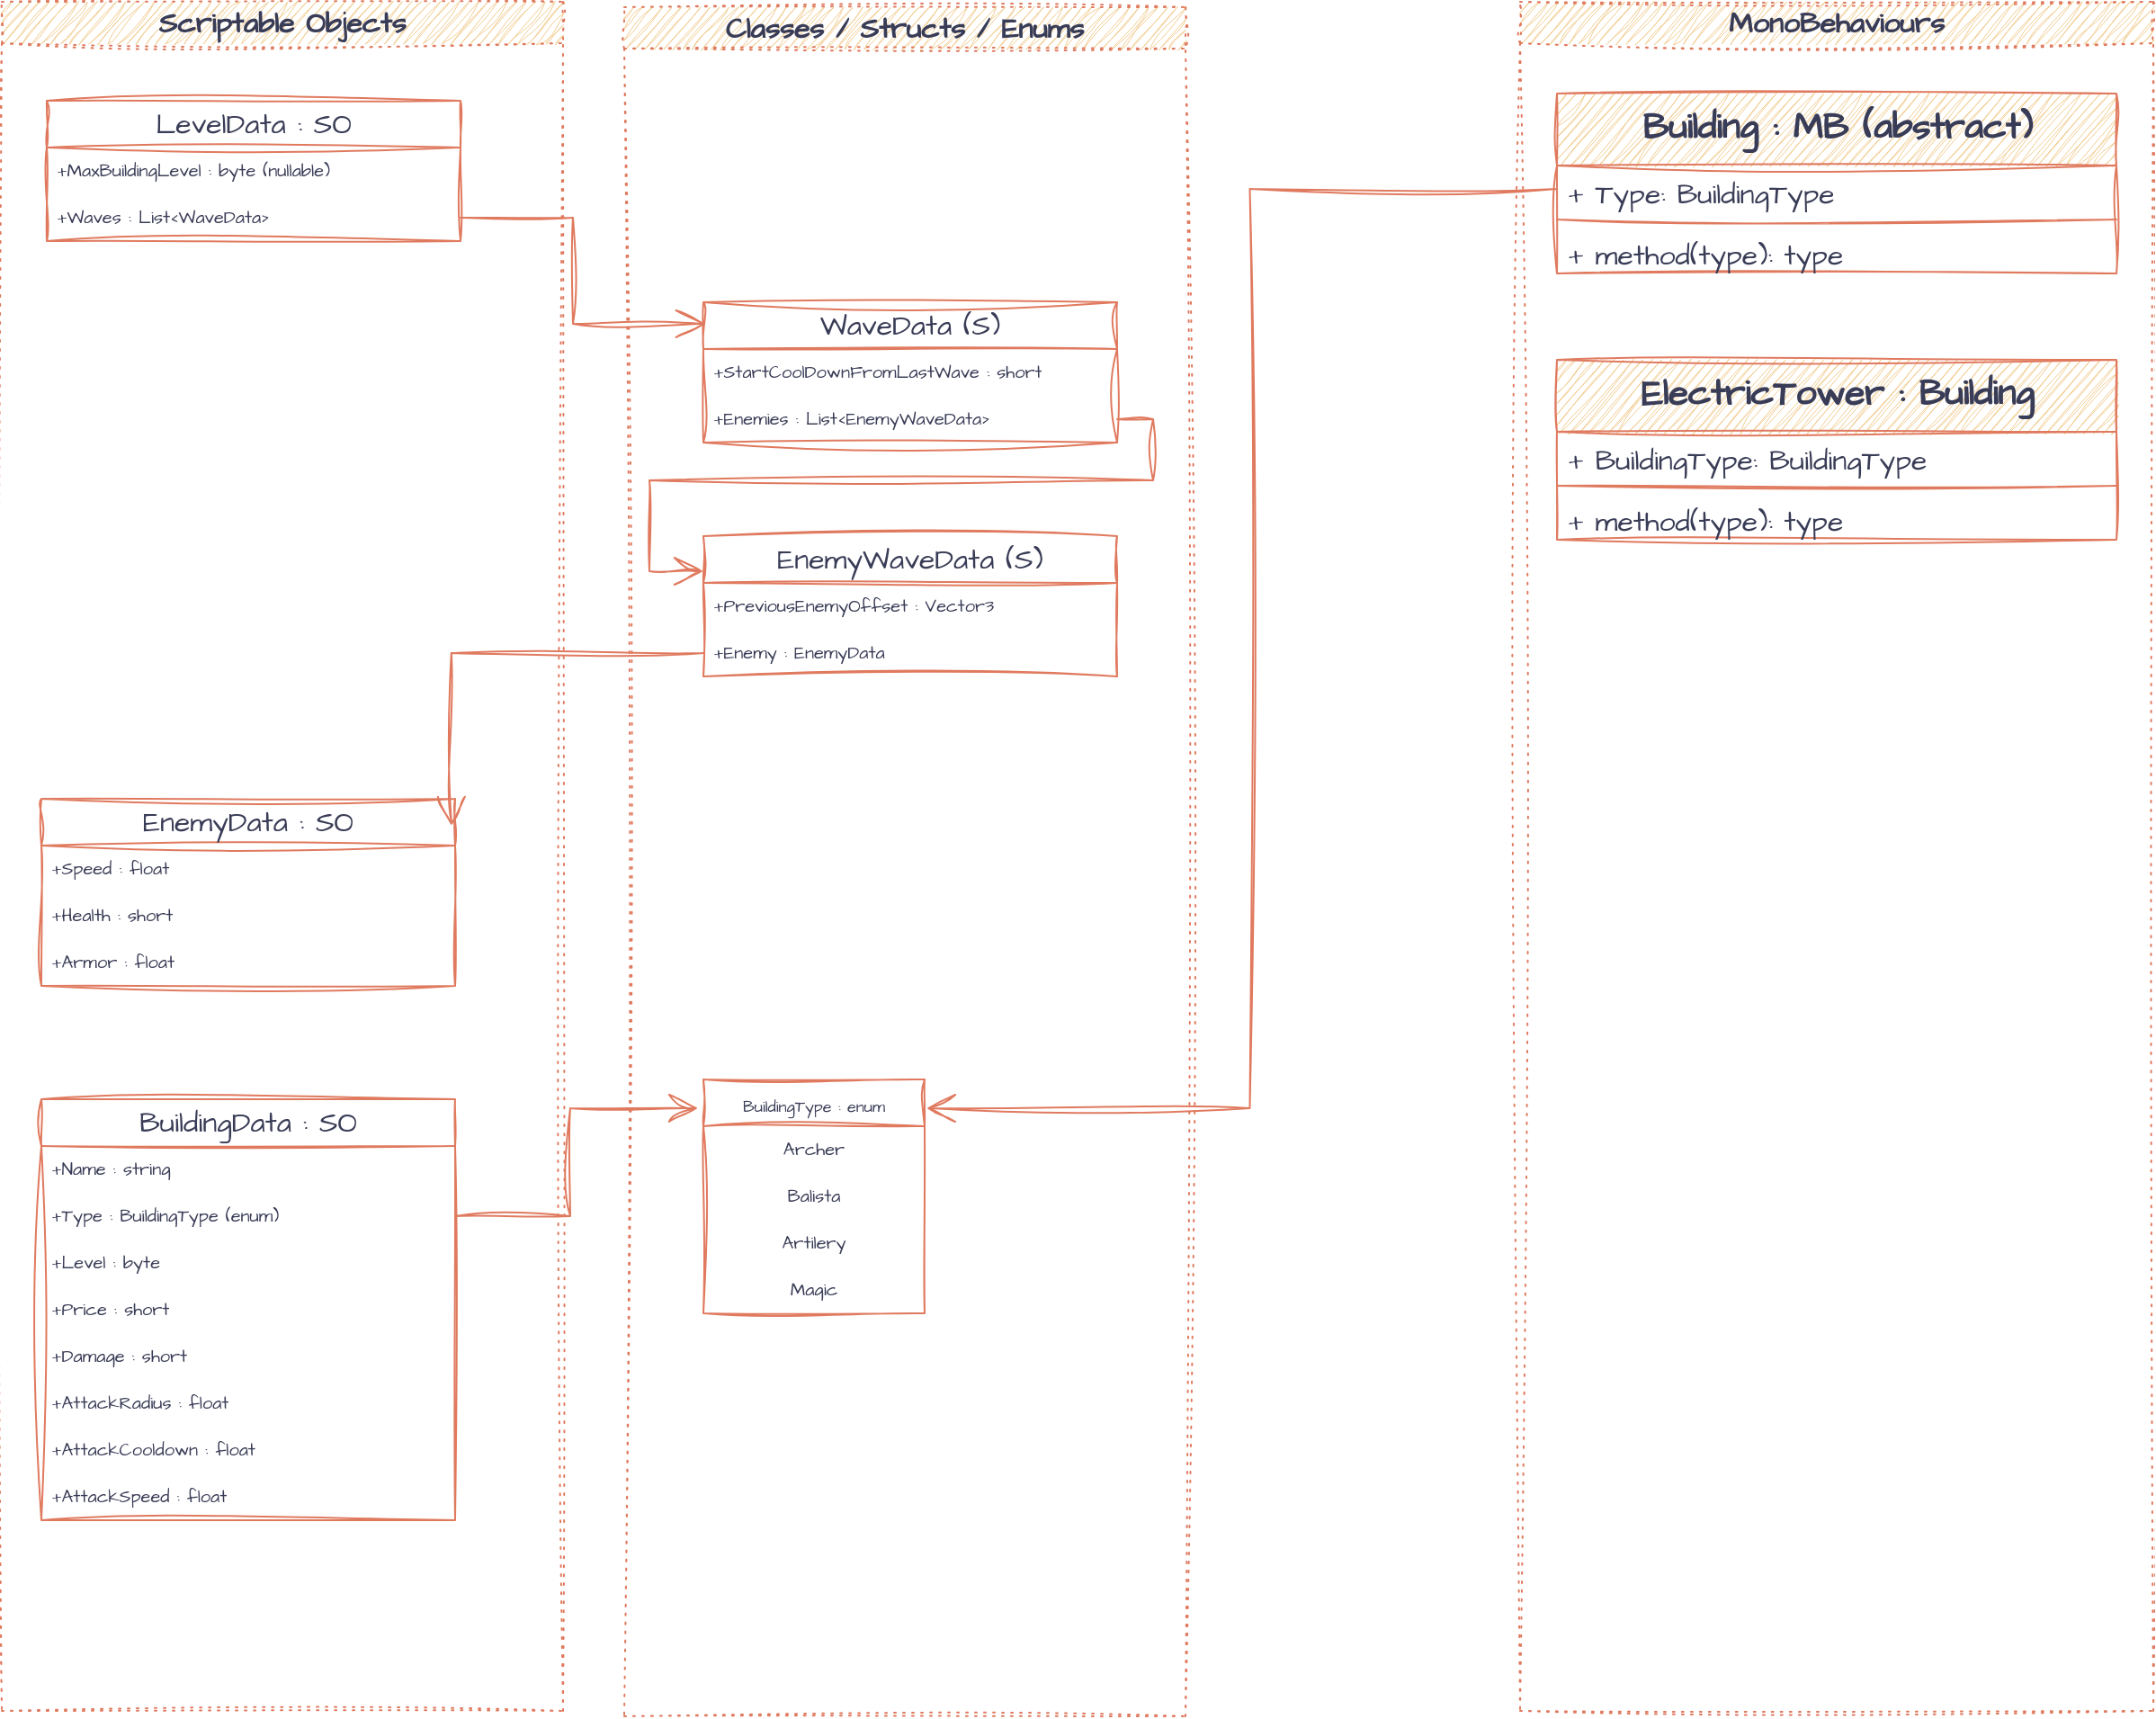 <mxfile version="21.7.2" type="github">
  <diagram id="R2lEEEUBdFMjLlhIrx00" name="Page-1">
    <mxGraphModel dx="2694" dy="1296" grid="0" gridSize="10" guides="1" tooltips="1" connect="1" arrows="1" fold="1" page="1" pageScale="1" pageWidth="850" pageHeight="1100" math="0" shadow="0" extFonts="Permanent Marker^https://fonts.googleapis.com/css?family=Permanent+Marker">
      <root>
        <mxCell id="0" />
        <mxCell id="1" parent="0" />
        <mxCell id="pfoFcTRtM2cgHrAYwK6Y-20" style="edgeStyle=orthogonalEdgeStyle;rounded=0;sketch=1;hachureGap=4;jiggle=2;curveFitting=1;orthogonalLoop=1;jettySize=auto;html=1;exitX=1;exitY=0.5;exitDx=0;exitDy=0;entryX=-0.024;entryY=0.123;entryDx=0;entryDy=0;entryPerimeter=0;strokeColor=#E07A5F;fontFamily=Architects Daughter;fontSource=https%3A%2F%2Ffonts.googleapis.com%2Fcss%3Ffamily%3DArchitects%2BDaughter;fontSize=16;fontColor=default;endArrow=open;startSize=14;endSize=14;sourcePerimeterSpacing=8;targetPerimeterSpacing=8;fillColor=#F2CC8F;labelBackgroundColor=none;" parent="1" source="U2Sg24MLAsKOgwwXVquy-4" target="U2Sg24MLAsKOgwwXVquy-9" edge="1">
          <mxGeometry relative="1" as="geometry" />
        </mxCell>
        <mxCell id="pfoFcTRtM2cgHrAYwK6Y-22" style="edgeStyle=orthogonalEdgeStyle;shape=connector;rounded=0;sketch=1;hachureGap=4;jiggle=2;curveFitting=1;orthogonalLoop=1;jettySize=auto;html=1;exitX=0;exitY=0.5;exitDx=0;exitDy=0;entryX=1.008;entryY=0.123;entryDx=0;entryDy=0;entryPerimeter=0;labelBackgroundColor=none;strokeColor=#E07A5F;fontFamily=Architects Daughter;fontSource=https%3A%2F%2Ffonts.googleapis.com%2Fcss%3Ffamily%3DArchitects%2BDaughter;fontSize=16;fontColor=default;endArrow=open;startSize=14;endSize=14;sourcePerimeterSpacing=8;targetPerimeterSpacing=8;fillColor=#F2CC8F;" parent="1" source="pfoFcTRtM2cgHrAYwK6Y-6" target="U2Sg24MLAsKOgwwXVquy-9" edge="1">
          <mxGeometry relative="1" as="geometry" />
        </mxCell>
        <mxCell id="pfoFcTRtM2cgHrAYwK6Y-23" style="edgeStyle=orthogonalEdgeStyle;shape=connector;rounded=0;sketch=1;hachureGap=4;jiggle=2;curveFitting=1;orthogonalLoop=1;jettySize=auto;html=1;exitX=1;exitY=0.5;exitDx=0;exitDy=0;entryX=0.004;entryY=0.154;entryDx=0;entryDy=0;entryPerimeter=0;labelBackgroundColor=none;strokeColor=#E07A5F;fontFamily=Architects Daughter;fontSource=https%3A%2F%2Ffonts.googleapis.com%2Fcss%3Ffamily%3DArchitects%2BDaughter;fontSize=16;fontColor=default;endArrow=open;startSize=14;endSize=14;sourcePerimeterSpacing=8;targetPerimeterSpacing=8;fillColor=#F2CC8F;" parent="1" source="o8G2fhGUsHrwVTccI_8I-14" target="o8G2fhGUsHrwVTccI_8I-22" edge="1">
          <mxGeometry relative="1" as="geometry" />
        </mxCell>
        <mxCell id="pfoFcTRtM2cgHrAYwK6Y-29" value="Scriptable Objects" style="swimlane;whiteSpace=wrap;html=1;sketch=1;hachureGap=4;jiggle=2;curveFitting=1;strokeColor=#E07A5F;fontFamily=Architects Daughter;fontSource=https%3A%2F%2Ffonts.googleapis.com%2Fcss%3Ffamily%3DArchitects%2BDaughter;fontSize=16;fontColor=#393C56;fillColor=#F2CC8F;labelBackgroundColor=none;dashed=1;dashPattern=1 4;" parent="1" vertex="1">
          <mxGeometry x="22" y="22" width="312" height="950" as="geometry" />
        </mxCell>
        <mxCell id="o8G2fhGUsHrwVTccI_8I-12" value="&lt;font style=&quot;font-size: 16px;&quot;&gt;LevelData : SO&lt;/font&gt;" style="swimlane;fontStyle=0;childLayout=stackLayout;horizontal=1;startSize=26;fillColor=none;horizontalStack=0;resizeParent=1;resizeParentMax=0;resizeLast=0;collapsible=1;marginBottom=0;whiteSpace=wrap;html=1;sketch=1;hachureGap=4;jiggle=2;curveFitting=1;fontFamily=Architects Daughter;fontSource=https%3A%2F%2Ffonts.googleapis.com%2Fcss%3Ffamily%3DArchitects%2BDaughter;fontSize=16;labelBackgroundColor=none;strokeColor=#E07A5F;fontColor=#393C56;" parent="pfoFcTRtM2cgHrAYwK6Y-29" vertex="1">
          <mxGeometry x="25" y="55" width="230" height="78" as="geometry" />
        </mxCell>
        <mxCell id="o8G2fhGUsHrwVTccI_8I-13" value="+MaxBuildingLevel : byte (nullable)" style="text;strokeColor=none;fillColor=none;align=left;verticalAlign=top;spacingLeft=4;spacingRight=4;overflow=hidden;rotatable=0;points=[[0,0.5],[1,0.5]];portConstraint=eastwest;whiteSpace=wrap;html=1;fontSize=10;fontFamily=Architects Daughter;labelBackgroundColor=none;fontColor=#393C56;sketch=1;curveFitting=1;jiggle=2;" parent="o8G2fhGUsHrwVTccI_8I-12" vertex="1">
          <mxGeometry y="26" width="230" height="26" as="geometry" />
        </mxCell>
        <mxCell id="o8G2fhGUsHrwVTccI_8I-14" value="+Waves : List&amp;lt;WaveData&amp;gt;" style="text;strokeColor=none;fillColor=none;align=left;verticalAlign=top;spacingLeft=4;spacingRight=4;overflow=hidden;rotatable=0;points=[[0,0.5],[1,0.5]];portConstraint=eastwest;whiteSpace=wrap;html=1;fontSize=10;fontFamily=Architects Daughter;labelBackgroundColor=none;fontColor=#393C56;sketch=1;curveFitting=1;jiggle=2;" parent="o8G2fhGUsHrwVTccI_8I-12" vertex="1">
          <mxGeometry y="52" width="230" height="26" as="geometry" />
        </mxCell>
        <mxCell id="o8G2fhGUsHrwVTccI_8I-27" value="EnemyData : SO" style="swimlane;fontStyle=0;childLayout=stackLayout;horizontal=1;startSize=26;fillColor=none;horizontalStack=0;resizeParent=1;resizeParentMax=0;resizeLast=0;collapsible=1;marginBottom=0;whiteSpace=wrap;html=1;sketch=1;hachureGap=4;jiggle=2;curveFitting=1;fontFamily=Architects Daughter;fontSource=https%3A%2F%2Ffonts.googleapis.com%2Fcss%3Ffamily%3DArchitects%2BDaughter;fontSize=16;labelBackgroundColor=none;strokeColor=#E07A5F;fontColor=#393C56;" parent="pfoFcTRtM2cgHrAYwK6Y-29" vertex="1">
          <mxGeometry x="22" y="443" width="230" height="104" as="geometry" />
        </mxCell>
        <mxCell id="o8G2fhGUsHrwVTccI_8I-28" value="+Speed : float" style="text;strokeColor=none;fillColor=none;align=left;verticalAlign=top;spacingLeft=4;spacingRight=4;overflow=hidden;rotatable=0;points=[[0,0.5],[1,0.5]];portConstraint=eastwest;whiteSpace=wrap;html=1;fontSize=10;fontFamily=Architects Daughter;labelBackgroundColor=none;fontColor=#393C56;sketch=1;curveFitting=1;jiggle=2;" parent="o8G2fhGUsHrwVTccI_8I-27" vertex="1">
          <mxGeometry y="26" width="230" height="26" as="geometry" />
        </mxCell>
        <mxCell id="o8G2fhGUsHrwVTccI_8I-29" value="+Health : short" style="text;strokeColor=none;fillColor=none;align=left;verticalAlign=top;spacingLeft=4;spacingRight=4;overflow=hidden;rotatable=0;points=[[0,0.5],[1,0.5]];portConstraint=eastwest;whiteSpace=wrap;html=1;fontSize=10;fontFamily=Architects Daughter;labelBackgroundColor=none;fontColor=#393C56;sketch=1;curveFitting=1;jiggle=2;" parent="o8G2fhGUsHrwVTccI_8I-27" vertex="1">
          <mxGeometry y="52" width="230" height="26" as="geometry" />
        </mxCell>
        <mxCell id="U2Sg24MLAsKOgwwXVquy-18" value="+Armor : float" style="text;strokeColor=none;fillColor=none;align=left;verticalAlign=top;spacingLeft=4;spacingRight=4;overflow=hidden;rotatable=0;points=[[0,0.5],[1,0.5]];portConstraint=eastwest;whiteSpace=wrap;html=1;fontSize=10;fontFamily=Architects Daughter;labelBackgroundColor=none;fontColor=#393C56;sketch=1;curveFitting=1;jiggle=2;" parent="o8G2fhGUsHrwVTccI_8I-27" vertex="1">
          <mxGeometry y="78" width="230" height="26" as="geometry" />
        </mxCell>
        <mxCell id="U2Sg24MLAsKOgwwXVquy-1" value="&lt;font style=&quot;font-size: 16px;&quot;&gt;BuildingData : SO&lt;/font&gt;" style="swimlane;fontStyle=0;childLayout=stackLayout;horizontal=1;startSize=26;fillColor=none;horizontalStack=0;resizeParent=1;resizeParentMax=0;resizeLast=0;collapsible=1;marginBottom=0;whiteSpace=wrap;html=1;sketch=1;hachureGap=4;jiggle=2;curveFitting=1;fontFamily=Architects Daughter;fontSource=https%3A%2F%2Ffonts.googleapis.com%2Fcss%3Ffamily%3DArchitects%2BDaughter;fontSize=16;labelBackgroundColor=none;strokeColor=#E07A5F;fontColor=#393C56;" parent="pfoFcTRtM2cgHrAYwK6Y-29" vertex="1">
          <mxGeometry x="22" y="610" width="230" height="234" as="geometry" />
        </mxCell>
        <mxCell id="U2Sg24MLAsKOgwwXVquy-3" value="+Name : string" style="text;strokeColor=none;fillColor=none;align=left;verticalAlign=top;spacingLeft=4;spacingRight=4;overflow=hidden;rotatable=0;points=[[0,0.5],[1,0.5]];portConstraint=eastwest;whiteSpace=wrap;html=1;fontSize=10;fontFamily=Architects Daughter;labelBackgroundColor=none;fontColor=#393C56;sketch=1;curveFitting=1;jiggle=2;" parent="U2Sg24MLAsKOgwwXVquy-1" vertex="1">
          <mxGeometry y="26" width="230" height="26" as="geometry" />
        </mxCell>
        <mxCell id="U2Sg24MLAsKOgwwXVquy-4" value="+Type : BuildingType (enum)" style="text;strokeColor=none;fillColor=none;align=left;verticalAlign=top;spacingLeft=4;spacingRight=4;overflow=hidden;rotatable=0;points=[[0,0.5],[1,0.5]];portConstraint=eastwest;whiteSpace=wrap;html=1;fontSize=10;fontFamily=Architects Daughter;labelBackgroundColor=none;fontColor=#393C56;sketch=1;curveFitting=1;jiggle=2;" parent="U2Sg24MLAsKOgwwXVquy-1" vertex="1">
          <mxGeometry y="52" width="230" height="26" as="geometry" />
        </mxCell>
        <mxCell id="U2Sg24MLAsKOgwwXVquy-13" value="+Level : byte" style="text;strokeColor=none;fillColor=none;align=left;verticalAlign=top;spacingLeft=4;spacingRight=4;overflow=hidden;rotatable=0;points=[[0,0.5],[1,0.5]];portConstraint=eastwest;whiteSpace=wrap;html=1;fontSize=10;fontFamily=Architects Daughter;labelBackgroundColor=none;fontColor=#393C56;sketch=1;curveFitting=1;jiggle=2;" parent="U2Sg24MLAsKOgwwXVquy-1" vertex="1">
          <mxGeometry y="78" width="230" height="26" as="geometry" />
        </mxCell>
        <mxCell id="U2Sg24MLAsKOgwwXVquy-19" value="+Price : short" style="text;strokeColor=none;fillColor=none;align=left;verticalAlign=top;spacingLeft=4;spacingRight=4;overflow=hidden;rotatable=0;points=[[0,0.5],[1,0.5]];portConstraint=eastwest;whiteSpace=wrap;html=1;fontSize=10;fontFamily=Architects Daughter;labelBackgroundColor=none;fontColor=#393C56;sketch=1;curveFitting=1;jiggle=2;" parent="U2Sg24MLAsKOgwwXVquy-1" vertex="1">
          <mxGeometry y="104" width="230" height="26" as="geometry" />
        </mxCell>
        <mxCell id="U2Sg24MLAsKOgwwXVquy-17" value="+Damage : short" style="text;strokeColor=none;fillColor=none;align=left;verticalAlign=top;spacingLeft=4;spacingRight=4;overflow=hidden;rotatable=0;points=[[0,0.5],[1,0.5]];portConstraint=eastwest;whiteSpace=wrap;html=1;fontSize=10;fontFamily=Architects Daughter;labelBackgroundColor=none;fontColor=#393C56;sketch=1;curveFitting=1;jiggle=2;" parent="U2Sg24MLAsKOgwwXVquy-1" vertex="1">
          <mxGeometry y="130" width="230" height="26" as="geometry" />
        </mxCell>
        <mxCell id="U2Sg24MLAsKOgwwXVquy-20" value="+AttackRadius : float" style="text;strokeColor=none;fillColor=none;align=left;verticalAlign=top;spacingLeft=4;spacingRight=4;overflow=hidden;rotatable=0;points=[[0,0.5],[1,0.5]];portConstraint=eastwest;whiteSpace=wrap;html=1;fontSize=10;fontFamily=Architects Daughter;labelBackgroundColor=none;fontColor=#393C56;sketch=1;curveFitting=1;jiggle=2;" parent="U2Sg24MLAsKOgwwXVquy-1" vertex="1">
          <mxGeometry y="156" width="230" height="26" as="geometry" />
        </mxCell>
        <mxCell id="U2Sg24MLAsKOgwwXVquy-21" value="+AttackCooldown&amp;nbsp;: float" style="text;strokeColor=none;fillColor=none;align=left;verticalAlign=top;spacingLeft=4;spacingRight=4;overflow=hidden;rotatable=0;points=[[0,0.5],[1,0.5]];portConstraint=eastwest;whiteSpace=wrap;html=1;fontSize=10;fontFamily=Architects Daughter;labelBackgroundColor=none;fontColor=#393C56;sketch=1;curveFitting=1;jiggle=2;" parent="U2Sg24MLAsKOgwwXVquy-1" vertex="1">
          <mxGeometry y="182" width="230" height="26" as="geometry" />
        </mxCell>
        <mxCell id="U2Sg24MLAsKOgwwXVquy-22" value="+AttackSpeed : float" style="text;strokeColor=none;fillColor=none;align=left;verticalAlign=top;spacingLeft=4;spacingRight=4;overflow=hidden;rotatable=0;points=[[0,0.5],[1,0.5]];portConstraint=eastwest;whiteSpace=wrap;html=1;fontSize=10;fontFamily=Architects Daughter;labelBackgroundColor=none;fontColor=#393C56;sketch=1;curveFitting=1;jiggle=2;" parent="U2Sg24MLAsKOgwwXVquy-1" vertex="1">
          <mxGeometry y="208" width="230" height="26" as="geometry" />
        </mxCell>
        <mxCell id="pfoFcTRtM2cgHrAYwK6Y-30" value="Classes / Structs / Enums" style="swimlane;whiteSpace=wrap;html=1;sketch=1;hachureGap=4;jiggle=2;curveFitting=1;strokeColor=#E07A5F;fontFamily=Architects Daughter;fontSource=https%3A%2F%2Ffonts.googleapis.com%2Fcss%3Ffamily%3DArchitects%2BDaughter;fontSize=16;fontColor=#393C56;fillColor=#F2CC8F;labelBackgroundColor=none;dashed=1;dashPattern=1 4;" parent="1" vertex="1">
          <mxGeometry x="368" y="25" width="312" height="950" as="geometry" />
        </mxCell>
        <mxCell id="o8G2fhGUsHrwVTccI_8I-22" value="WaveData (S)" style="swimlane;fontStyle=0;childLayout=stackLayout;horizontal=1;startSize=26;fillColor=none;horizontalStack=0;resizeParent=1;resizeParentMax=0;resizeLast=0;collapsible=1;marginBottom=0;whiteSpace=wrap;html=1;sketch=1;hachureGap=4;jiggle=2;curveFitting=1;fontFamily=Architects Daughter;fontSource=https%3A%2F%2Ffonts.googleapis.com%2Fcss%3Ffamily%3DArchitects%2BDaughter;fontSize=16;labelBackgroundColor=none;strokeColor=#E07A5F;fontColor=#393C56;" parent="pfoFcTRtM2cgHrAYwK6Y-30" vertex="1">
          <mxGeometry x="44" y="164" width="230" height="78" as="geometry" />
        </mxCell>
        <mxCell id="o8G2fhGUsHrwVTccI_8I-23" value="+StartCoolDownFromLastWave : short" style="text;strokeColor=none;fillColor=none;align=left;verticalAlign=top;spacingLeft=4;spacingRight=4;overflow=hidden;rotatable=0;points=[[0,0.5],[1,0.5]];portConstraint=eastwest;whiteSpace=wrap;html=1;fontSize=10;fontFamily=Architects Daughter;labelBackgroundColor=none;fontColor=#393C56;sketch=1;curveFitting=1;jiggle=2;" parent="o8G2fhGUsHrwVTccI_8I-22" vertex="1">
          <mxGeometry y="26" width="230" height="26" as="geometry" />
        </mxCell>
        <mxCell id="o8G2fhGUsHrwVTccI_8I-24" value="+Enemies : List&amp;lt;EnemyWaveData&amp;gt;" style="text;strokeColor=none;fillColor=none;align=left;verticalAlign=top;spacingLeft=4;spacingRight=4;overflow=hidden;rotatable=0;points=[[0,0.5],[1,0.5]];portConstraint=eastwest;whiteSpace=wrap;html=1;fontSize=10;fontFamily=Architects Daughter;labelBackgroundColor=none;fontColor=#393C56;sketch=1;curveFitting=1;jiggle=2;" parent="o8G2fhGUsHrwVTccI_8I-22" vertex="1">
          <mxGeometry y="52" width="230" height="26" as="geometry" />
        </mxCell>
        <mxCell id="o8G2fhGUsHrwVTccI_8I-30" style="edgeStyle=orthogonalEdgeStyle;rounded=0;sketch=1;hachureGap=4;jiggle=2;curveFitting=1;orthogonalLoop=1;jettySize=auto;html=1;exitX=1;exitY=0.5;exitDx=0;exitDy=0;fontFamily=Architects Daughter;fontSource=https%3A%2F%2Ffonts.googleapis.com%2Fcss%3Ffamily%3DArchitects%2BDaughter;fontSize=16;entryX=0.522;entryY=-0.023;entryDx=0;entryDy=0;entryPerimeter=0;labelBackgroundColor=none;strokeColor=none;fontColor=default;" parent="pfoFcTRtM2cgHrAYwK6Y-30" source="o8G2fhGUsHrwVTccI_8I-24" target="o8G2fhGUsHrwVTccI_8I-31" edge="1">
          <mxGeometry relative="1" as="geometry" />
        </mxCell>
        <mxCell id="o8G2fhGUsHrwVTccI_8I-31" value="EnemyWaveData&amp;nbsp;(S)" style="swimlane;fontStyle=0;childLayout=stackLayout;horizontal=1;startSize=26;fillColor=none;horizontalStack=0;resizeParent=1;resizeParentMax=0;resizeLast=0;collapsible=1;marginBottom=0;whiteSpace=wrap;html=1;sketch=1;hachureGap=4;jiggle=2;curveFitting=1;fontFamily=Architects Daughter;fontSource=https%3A%2F%2Ffonts.googleapis.com%2Fcss%3Ffamily%3DArchitects%2BDaughter;fontSize=16;labelBackgroundColor=none;strokeColor=#E07A5F;fontColor=#393C56;" parent="pfoFcTRtM2cgHrAYwK6Y-30" vertex="1">
          <mxGeometry x="44" y="294" width="230" height="78" as="geometry" />
        </mxCell>
        <mxCell id="o8G2fhGUsHrwVTccI_8I-32" value="+PreviousEnemyOffset : Vector3" style="text;strokeColor=none;fillColor=none;align=left;verticalAlign=top;spacingLeft=4;spacingRight=4;overflow=hidden;rotatable=0;points=[[0,0.5],[1,0.5]];portConstraint=eastwest;whiteSpace=wrap;html=1;fontSize=10;fontFamily=Architects Daughter;labelBackgroundColor=none;fontColor=#393C56;sketch=1;curveFitting=1;jiggle=2;" parent="o8G2fhGUsHrwVTccI_8I-31" vertex="1">
          <mxGeometry y="26" width="230" height="26" as="geometry" />
        </mxCell>
        <mxCell id="o8G2fhGUsHrwVTccI_8I-33" value="+Enemy : EnemyData" style="text;strokeColor=none;fillColor=none;align=left;verticalAlign=top;spacingLeft=4;spacingRight=4;overflow=hidden;rotatable=0;points=[[0,0.5],[1,0.5]];portConstraint=eastwest;whiteSpace=wrap;html=1;fontSize=10;fontFamily=Architects Daughter;labelBackgroundColor=none;fontColor=#393C56;sketch=1;curveFitting=1;jiggle=2;" parent="o8G2fhGUsHrwVTccI_8I-31" vertex="1">
          <mxGeometry y="52" width="230" height="26" as="geometry" />
        </mxCell>
        <mxCell id="U2Sg24MLAsKOgwwXVquy-9" value="&lt;font style=&quot;font-size: 9px;&quot;&gt;BuildingType : enum&lt;/font&gt;" style="swimlane;fontStyle=0;childLayout=stackLayout;horizontal=1;startSize=26;fillColor=none;horizontalStack=0;resizeParent=1;resizeParentMax=0;resizeLast=0;collapsible=1;marginBottom=0;whiteSpace=wrap;html=1;sketch=1;hachureGap=4;jiggle=2;curveFitting=1;fontFamily=Architects Daughter;fontSource=https%3A%2F%2Ffonts.googleapis.com%2Fcss%3Ffamily%3DArchitects%2BDaughter;fontSize=16;labelBackgroundColor=none;strokeColor=#E07A5F;fontColor=#393C56;" parent="pfoFcTRtM2cgHrAYwK6Y-30" vertex="1">
          <mxGeometry x="44" y="596" width="123" height="130" as="geometry" />
        </mxCell>
        <mxCell id="U2Sg24MLAsKOgwwXVquy-10" value="Archer" style="text;strokeColor=none;fillColor=none;align=center;verticalAlign=top;spacingLeft=4;spacingRight=4;overflow=hidden;rotatable=0;points=[[0,0.5],[1,0.5]];portConstraint=eastwest;whiteSpace=wrap;html=1;fontSize=10;fontFamily=Architects Daughter;labelBackgroundColor=none;fontColor=#393C56;sketch=1;curveFitting=1;jiggle=2;" parent="U2Sg24MLAsKOgwwXVquy-9" vertex="1">
          <mxGeometry y="26" width="123" height="26" as="geometry" />
        </mxCell>
        <mxCell id="U2Sg24MLAsKOgwwXVquy-14" value="Balista" style="text;strokeColor=none;fillColor=none;align=center;verticalAlign=top;spacingLeft=4;spacingRight=4;overflow=hidden;rotatable=0;points=[[0,0.5],[1,0.5]];portConstraint=eastwest;whiteSpace=wrap;html=1;fontSize=10;fontFamily=Architects Daughter;labelBackgroundColor=none;fontColor=#393C56;sketch=1;curveFitting=1;jiggle=2;" parent="U2Sg24MLAsKOgwwXVquy-9" vertex="1">
          <mxGeometry y="52" width="123" height="26" as="geometry" />
        </mxCell>
        <mxCell id="U2Sg24MLAsKOgwwXVquy-15" value="Artilery" style="text;strokeColor=none;fillColor=none;align=center;verticalAlign=top;spacingLeft=4;spacingRight=4;overflow=hidden;rotatable=0;points=[[0,0.5],[1,0.5]];portConstraint=eastwest;whiteSpace=wrap;html=1;fontSize=10;fontFamily=Architects Daughter;labelBackgroundColor=none;fontColor=#393C56;sketch=1;curveFitting=1;jiggle=2;" parent="U2Sg24MLAsKOgwwXVquy-9" vertex="1">
          <mxGeometry y="78" width="123" height="26" as="geometry" />
        </mxCell>
        <mxCell id="U2Sg24MLAsKOgwwXVquy-16" value="Magic" style="text;strokeColor=none;fillColor=none;align=center;verticalAlign=top;spacingLeft=4;spacingRight=4;overflow=hidden;rotatable=0;points=[[0,0.5],[1,0.5]];portConstraint=eastwest;whiteSpace=wrap;html=1;fontSize=10;fontFamily=Architects Daughter;labelBackgroundColor=none;fontColor=#393C56;sketch=1;curveFitting=1;jiggle=2;" parent="U2Sg24MLAsKOgwwXVquy-9" vertex="1">
          <mxGeometry y="104" width="123" height="26" as="geometry" />
        </mxCell>
        <mxCell id="pfoFcTRtM2cgHrAYwK6Y-17" style="edgeStyle=orthogonalEdgeStyle;rounded=0;sketch=1;hachureGap=4;jiggle=2;curveFitting=1;orthogonalLoop=1;jettySize=auto;html=1;exitX=1;exitY=0.5;exitDx=0;exitDy=0;entryX=0;entryY=0.25;entryDx=0;entryDy=0;strokeColor=#E07A5F;fontFamily=Architects Daughter;fontSource=https%3A%2F%2Ffonts.googleapis.com%2Fcss%3Ffamily%3DArchitects%2BDaughter;fontSize=16;fontColor=default;endArrow=open;startSize=14;endSize=14;sourcePerimeterSpacing=8;targetPerimeterSpacing=8;fillColor=#F2CC8F;labelBackgroundColor=none;" parent="pfoFcTRtM2cgHrAYwK6Y-30" source="o8G2fhGUsHrwVTccI_8I-24" target="o8G2fhGUsHrwVTccI_8I-31" edge="1">
          <mxGeometry relative="1" as="geometry" />
        </mxCell>
        <mxCell id="sM5seYUYF9-TsOFURJws-1" style="edgeStyle=orthogonalEdgeStyle;rounded=0;sketch=1;hachureGap=4;jiggle=2;curveFitting=1;orthogonalLoop=1;jettySize=auto;html=1;exitX=0;exitY=0.5;exitDx=0;exitDy=0;entryX=0.991;entryY=0.144;entryDx=0;entryDy=0;entryPerimeter=0;fontFamily=Architects Daughter;fontSource=https%3A%2F%2Ffonts.googleapis.com%2Fcss%3Ffamily%3DArchitects%2BDaughter;fontSize=16;endArrow=open;startSize=14;endSize=14;sourcePerimeterSpacing=8;targetPerimeterSpacing=8;labelBackgroundColor=none;strokeColor=#E07A5F;fontColor=default;" edge="1" parent="1" source="o8G2fhGUsHrwVTccI_8I-33" target="o8G2fhGUsHrwVTccI_8I-27">
          <mxGeometry relative="1" as="geometry" />
        </mxCell>
        <mxCell id="sM5seYUYF9-TsOFURJws-2" value="MonoBehaviours" style="swimlane;whiteSpace=wrap;html=1;sketch=1;hachureGap=4;jiggle=2;curveFitting=1;strokeColor=#E07A5F;fontFamily=Architects Daughter;fontSource=https%3A%2F%2Ffonts.googleapis.com%2Fcss%3Ffamily%3DArchitects%2BDaughter;fontSize=16;fontColor=#393C56;fillColor=#F2CC8F;labelBackgroundColor=none;dashed=1;dashPattern=1 4;startSize=23;" vertex="1" parent="1">
          <mxGeometry x="866" y="22" width="352" height="950" as="geometry" />
        </mxCell>
        <mxCell id="sM5seYUYF9-TsOFURJws-15" style="edgeStyle=orthogonalEdgeStyle;rounded=0;sketch=1;hachureGap=4;jiggle=2;curveFitting=1;orthogonalLoop=1;jettySize=auto;html=1;exitX=1;exitY=0.5;exitDx=0;exitDy=0;entryX=0;entryY=0.25;entryDx=0;entryDy=0;strokeColor=#E07A5F;fontFamily=Architects Daughter;fontSource=https%3A%2F%2Ffonts.googleapis.com%2Fcss%3Ffamily%3DArchitects%2BDaughter;fontSize=16;fontColor=default;endArrow=open;startSize=14;endSize=14;sourcePerimeterSpacing=8;targetPerimeterSpacing=8;fillColor=#F2CC8F;labelBackgroundColor=none;" edge="1" parent="sM5seYUYF9-TsOFURJws-2" target="sM5seYUYF9-TsOFURJws-7">
          <mxGeometry relative="1" as="geometry">
            <mxPoint x="274" y="229.0" as="sourcePoint" />
          </mxGeometry>
        </mxCell>
        <mxCell id="pfoFcTRtM2cgHrAYwK6Y-5" value="Building : MB (abstract)" style="swimlane;fontStyle=1;align=center;verticalAlign=top;childLayout=stackLayout;horizontal=1;startSize=40;horizontalStack=0;resizeParent=1;resizeParentMax=0;resizeLast=0;collapsible=1;marginBottom=0;whiteSpace=wrap;html=1;sketch=1;hachureGap=4;jiggle=2;curveFitting=1;strokeColor=#E07A5F;fontFamily=Architects Daughter;fontSource=https%3A%2F%2Ffonts.googleapis.com%2Fcss%3Ffamily%3DArchitects%2BDaughter;fontSize=20;fontColor=#393C56;fillColor=#F2CC8F;labelBackgroundColor=none;" parent="sM5seYUYF9-TsOFURJws-2" vertex="1">
          <mxGeometry x="20.5" y="51" width="311" height="100" as="geometry" />
        </mxCell>
        <mxCell id="pfoFcTRtM2cgHrAYwK6Y-6" value="+ Type: BuildingType" style="text;strokeColor=none;fillColor=none;align=left;verticalAlign=top;spacingLeft=4;spacingRight=4;overflow=hidden;rotatable=0;points=[[0,0.5],[1,0.5]];portConstraint=eastwest;whiteSpace=wrap;html=1;fontSize=16;fontFamily=Architects Daughter;fontColor=#393C56;labelBackgroundColor=none;" parent="pfoFcTRtM2cgHrAYwK6Y-5" vertex="1">
          <mxGeometry y="40" width="311" height="26" as="geometry" />
        </mxCell>
        <mxCell id="pfoFcTRtM2cgHrAYwK6Y-7" value="" style="line;strokeWidth=1;fillColor=none;align=left;verticalAlign=middle;spacingTop=-1;spacingLeft=3;spacingRight=3;rotatable=0;labelPosition=right;points=[];portConstraint=eastwest;strokeColor=#E07A5F;sketch=1;hachureGap=4;jiggle=2;curveFitting=1;fontFamily=Architects Daughter;fontSource=https%3A%2F%2Ffonts.googleapis.com%2Fcss%3Ffamily%3DArchitects%2BDaughter;fontSize=20;fontColor=#393C56;labelBackgroundColor=none;" parent="pfoFcTRtM2cgHrAYwK6Y-5" vertex="1">
          <mxGeometry y="66" width="311" height="8" as="geometry" />
        </mxCell>
        <mxCell id="pfoFcTRtM2cgHrAYwK6Y-8" value="+ method(type): type" style="text;strokeColor=none;fillColor=none;align=left;verticalAlign=top;spacingLeft=4;spacingRight=4;overflow=hidden;rotatable=0;points=[[0,0.5],[1,0.5]];portConstraint=eastwest;whiteSpace=wrap;html=1;fontSize=16;fontFamily=Architects Daughter;fontColor=#393C56;labelBackgroundColor=none;" parent="pfoFcTRtM2cgHrAYwK6Y-5" vertex="1">
          <mxGeometry y="74" width="311" height="26" as="geometry" />
        </mxCell>
        <mxCell id="pfoFcTRtM2cgHrAYwK6Y-12" value="ElectricTower : Building" style="swimlane;fontStyle=1;align=center;verticalAlign=top;childLayout=stackLayout;horizontal=1;startSize=40;horizontalStack=0;resizeParent=1;resizeParentMax=0;resizeLast=0;collapsible=1;marginBottom=0;whiteSpace=wrap;html=1;sketch=1;hachureGap=4;jiggle=2;curveFitting=1;strokeColor=#E07A5F;fontFamily=Architects Daughter;fontSource=https%3A%2F%2Ffonts.googleapis.com%2Fcss%3Ffamily%3DArchitects%2BDaughter;fontSize=20;fontColor=#393C56;fillColor=#F2CC8F;labelBackgroundColor=none;" parent="sM5seYUYF9-TsOFURJws-2" vertex="1">
          <mxGeometry x="20.5" y="199" width="311" height="100" as="geometry" />
        </mxCell>
        <mxCell id="pfoFcTRtM2cgHrAYwK6Y-13" value="+ BuildingType: BuildingType" style="text;strokeColor=none;fillColor=none;align=left;verticalAlign=top;spacingLeft=4;spacingRight=4;overflow=hidden;rotatable=0;points=[[0,0.5],[1,0.5]];portConstraint=eastwest;whiteSpace=wrap;html=1;fontSize=16;fontFamily=Architects Daughter;fontColor=#393C56;labelBackgroundColor=none;" parent="pfoFcTRtM2cgHrAYwK6Y-12" vertex="1">
          <mxGeometry y="40" width="311" height="26" as="geometry" />
        </mxCell>
        <mxCell id="pfoFcTRtM2cgHrAYwK6Y-14" value="" style="line;strokeWidth=1;fillColor=none;align=left;verticalAlign=middle;spacingTop=-1;spacingLeft=3;spacingRight=3;rotatable=0;labelPosition=right;points=[];portConstraint=eastwest;strokeColor=#E07A5F;sketch=1;hachureGap=4;jiggle=2;curveFitting=1;fontFamily=Architects Daughter;fontSource=https%3A%2F%2Ffonts.googleapis.com%2Fcss%3Ffamily%3DArchitects%2BDaughter;fontSize=20;fontColor=#393C56;labelBackgroundColor=none;" parent="pfoFcTRtM2cgHrAYwK6Y-12" vertex="1">
          <mxGeometry y="66" width="311" height="8" as="geometry" />
        </mxCell>
        <mxCell id="pfoFcTRtM2cgHrAYwK6Y-15" value="+ method(type): type" style="text;strokeColor=none;fillColor=none;align=left;verticalAlign=top;spacingLeft=4;spacingRight=4;overflow=hidden;rotatable=0;points=[[0,0.5],[1,0.5]];portConstraint=eastwest;whiteSpace=wrap;html=1;fontSize=16;fontFamily=Architects Daughter;fontColor=#393C56;labelBackgroundColor=none;" parent="pfoFcTRtM2cgHrAYwK6Y-12" vertex="1">
          <mxGeometry y="74" width="311" height="26" as="geometry" />
        </mxCell>
      </root>
    </mxGraphModel>
  </diagram>
</mxfile>
